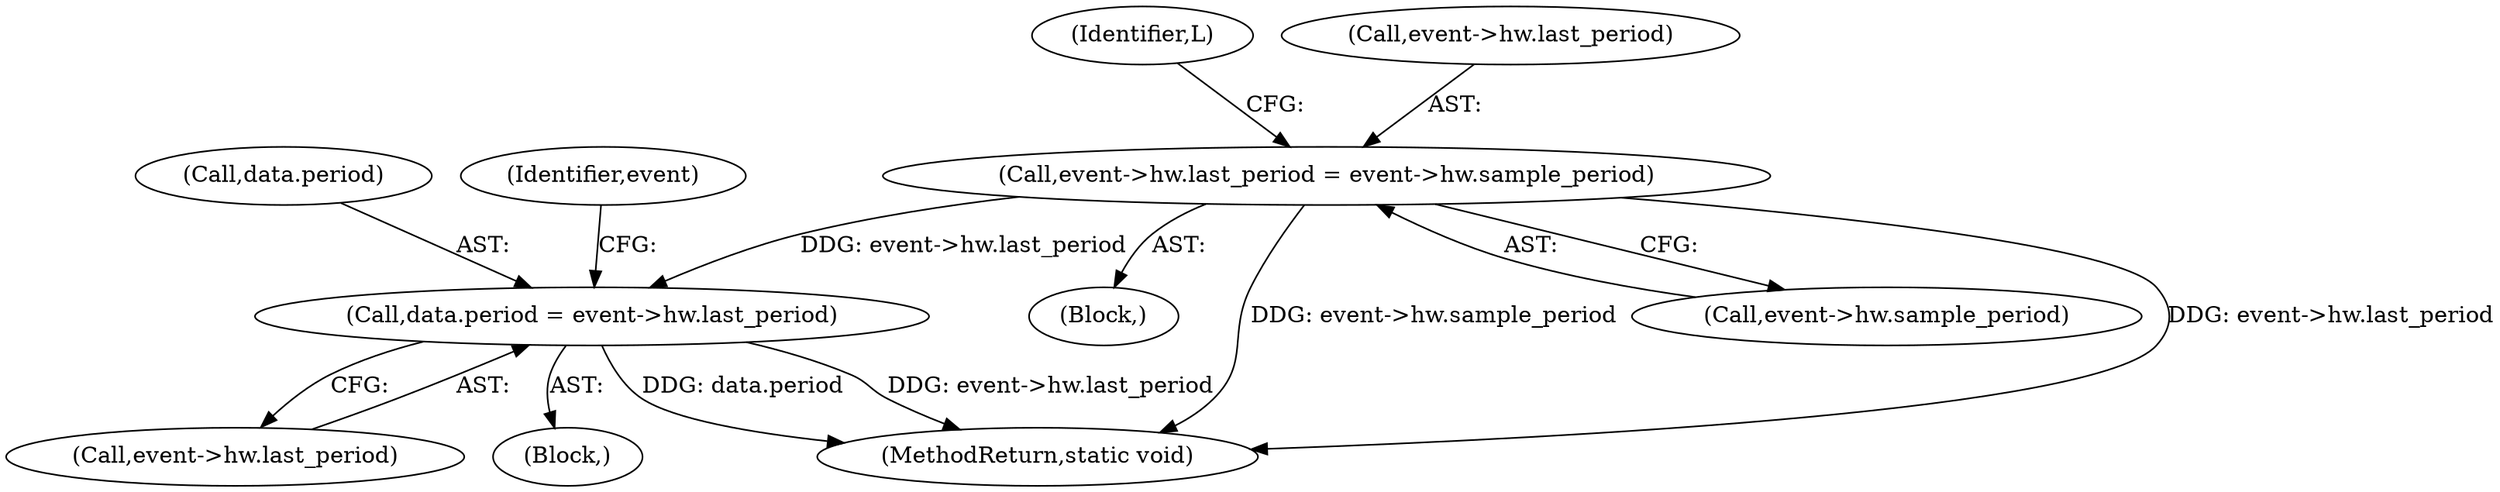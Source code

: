 digraph "0_linux_a8b0ca17b80e92faab46ee7179ba9e99ccb61233_16@pointer" {
"1000195" [label="(Call,event->hw.last_period = event->hw.sample_period)"];
"1000242" [label="(Call,data.period = event->hw.last_period)"];
"1000242" [label="(Call,data.period = event->hw.last_period)"];
"1000201" [label="(Call,event->hw.sample_period)"];
"1000236" [label="(Block,)"];
"1000181" [label="(Block,)"];
"1000207" [label="(Identifier,L)"];
"1000243" [label="(Call,data.period)"];
"1000195" [label="(Call,event->hw.last_period = event->hw.sample_period)"];
"1000274" [label="(MethodReturn,static void)"];
"1000255" [label="(Identifier,event)"];
"1000246" [label="(Call,event->hw.last_period)"];
"1000196" [label="(Call,event->hw.last_period)"];
"1000195" -> "1000181"  [label="AST: "];
"1000195" -> "1000201"  [label="CFG: "];
"1000196" -> "1000195"  [label="AST: "];
"1000201" -> "1000195"  [label="AST: "];
"1000207" -> "1000195"  [label="CFG: "];
"1000195" -> "1000274"  [label="DDG: event->hw.sample_period"];
"1000195" -> "1000274"  [label="DDG: event->hw.last_period"];
"1000195" -> "1000242"  [label="DDG: event->hw.last_period"];
"1000242" -> "1000236"  [label="AST: "];
"1000242" -> "1000246"  [label="CFG: "];
"1000243" -> "1000242"  [label="AST: "];
"1000246" -> "1000242"  [label="AST: "];
"1000255" -> "1000242"  [label="CFG: "];
"1000242" -> "1000274"  [label="DDG: event->hw.last_period"];
"1000242" -> "1000274"  [label="DDG: data.period"];
}
